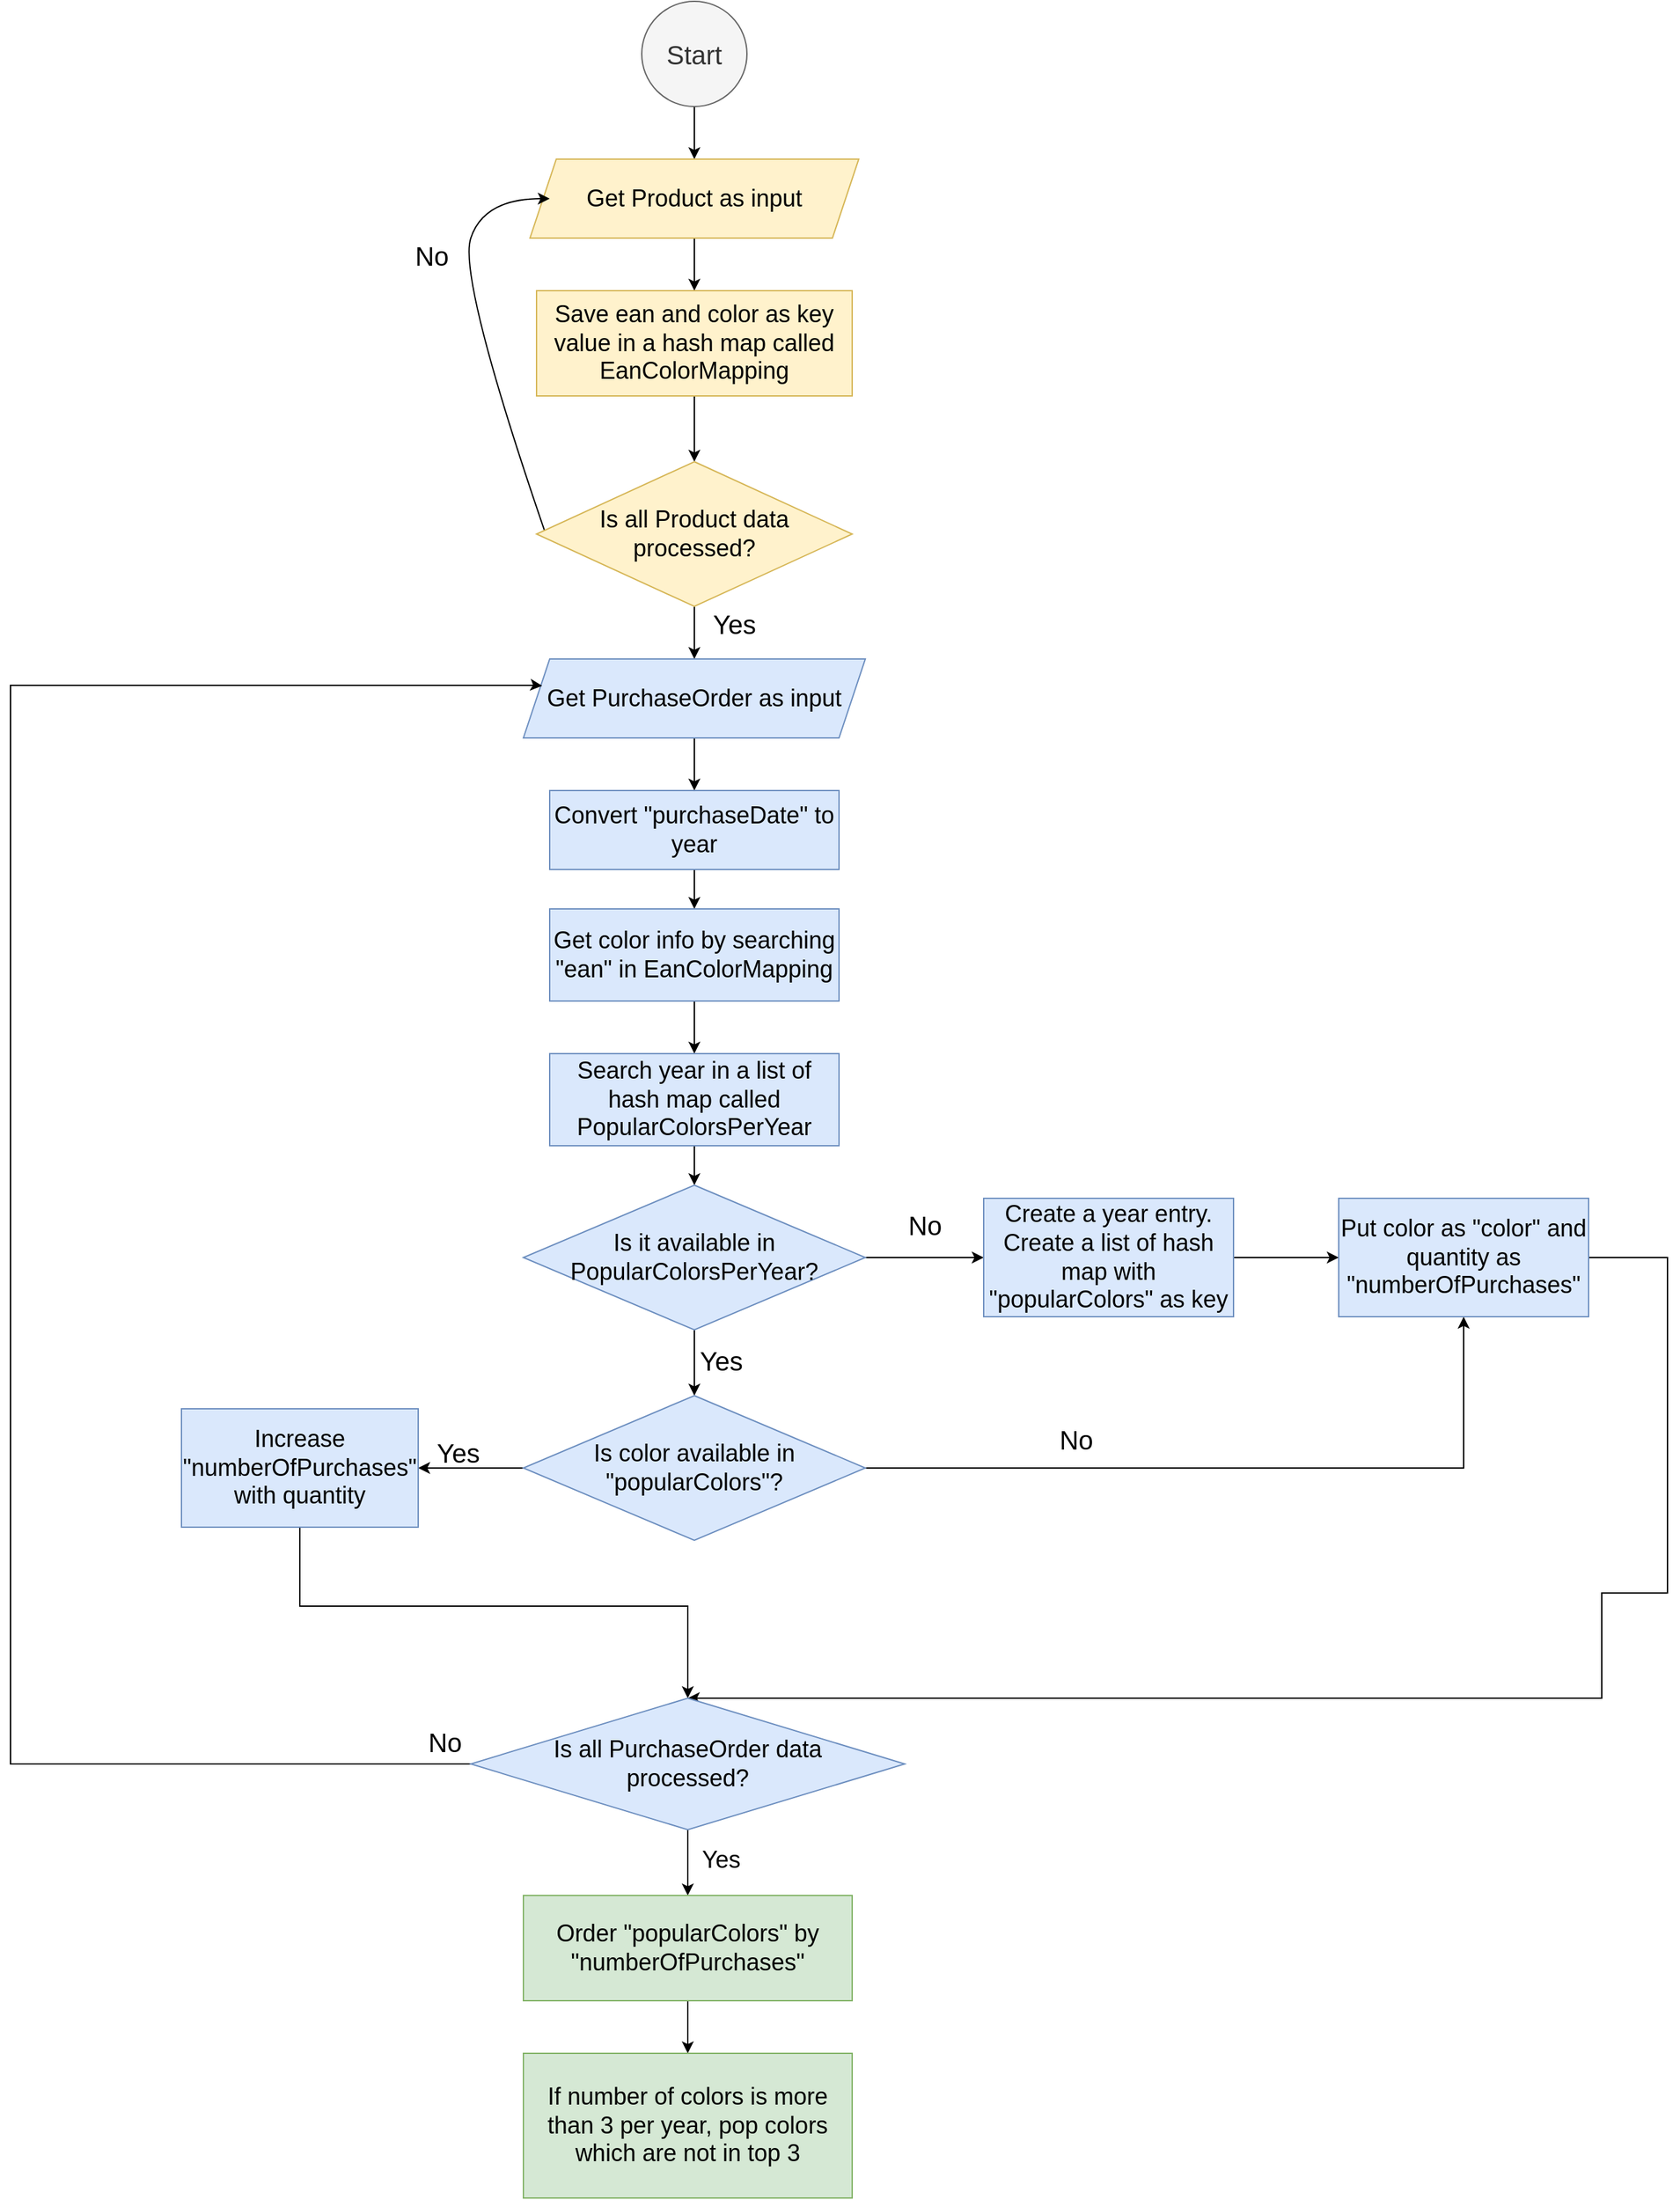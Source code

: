 <mxfile version="21.6.6" type="device">
  <diagram id="C5RBs43oDa-KdzZeNtuy" name="Page-1">
    <mxGraphModel dx="2411" dy="2264" grid="1" gridSize="10" guides="1" tooltips="1" connect="1" arrows="1" fold="1" page="1" pageScale="1" pageWidth="827" pageHeight="1169" math="0" shadow="0">
      <root>
        <mxCell id="WIyWlLk6GJQsqaUBKTNV-0" />
        <mxCell id="WIyWlLk6GJQsqaUBKTNV-1" parent="WIyWlLk6GJQsqaUBKTNV-0" />
        <mxCell id="du02gfWpDlxJfTeIUDaQ-2" style="edgeStyle=orthogonalEdgeStyle;rounded=0;orthogonalLoop=1;jettySize=auto;html=1;entryX=0.5;entryY=0;entryDx=0;entryDy=0;" edge="1" parent="WIyWlLk6GJQsqaUBKTNV-1" source="du02gfWpDlxJfTeIUDaQ-0" target="du02gfWpDlxJfTeIUDaQ-1">
          <mxGeometry relative="1" as="geometry" />
        </mxCell>
        <mxCell id="du02gfWpDlxJfTeIUDaQ-0" value="&lt;font style=&quot;font-size: 20px;&quot;&gt;Start&lt;/font&gt;" style="ellipse;whiteSpace=wrap;html=1;aspect=fixed;fillColor=#f5f5f5;fontColor=#333333;strokeColor=#666666;" vertex="1" parent="WIyWlLk6GJQsqaUBKTNV-1">
          <mxGeometry x="-170" y="40" width="80" height="80" as="geometry" />
        </mxCell>
        <mxCell id="du02gfWpDlxJfTeIUDaQ-4" value="" style="edgeStyle=orthogonalEdgeStyle;rounded=0;orthogonalLoop=1;jettySize=auto;html=1;" edge="1" parent="WIyWlLk6GJQsqaUBKTNV-1" source="du02gfWpDlxJfTeIUDaQ-1" target="du02gfWpDlxJfTeIUDaQ-3">
          <mxGeometry relative="1" as="geometry" />
        </mxCell>
        <mxCell id="du02gfWpDlxJfTeIUDaQ-1" value="&lt;font style=&quot;font-size: 18px;&quot;&gt;Get Product as input&lt;/font&gt;" style="shape=parallelogram;perimeter=parallelogramPerimeter;whiteSpace=wrap;html=1;fixedSize=1;fillColor=#fff2cc;strokeColor=#d6b656;" vertex="1" parent="WIyWlLk6GJQsqaUBKTNV-1">
          <mxGeometry x="-255" y="160" width="250" height="60" as="geometry" />
        </mxCell>
        <mxCell id="du02gfWpDlxJfTeIUDaQ-12" value="" style="edgeStyle=orthogonalEdgeStyle;rounded=0;orthogonalLoop=1;jettySize=auto;html=1;" edge="1" parent="WIyWlLk6GJQsqaUBKTNV-1" source="du02gfWpDlxJfTeIUDaQ-3" target="du02gfWpDlxJfTeIUDaQ-11">
          <mxGeometry relative="1" as="geometry" />
        </mxCell>
        <mxCell id="du02gfWpDlxJfTeIUDaQ-3" value="&lt;font style=&quot;font-size: 18px;&quot;&gt;Save ean and color as key value in a hash map called EanColorMapping&lt;/font&gt;" style="whiteSpace=wrap;html=1;fillColor=#fff2cc;strokeColor=#d6b656;" vertex="1" parent="WIyWlLk6GJQsqaUBKTNV-1">
          <mxGeometry x="-250" y="260" width="240" height="80" as="geometry" />
        </mxCell>
        <mxCell id="du02gfWpDlxJfTeIUDaQ-9" value="" style="curved=1;endArrow=classic;html=1;rounded=0;exitX=0.029;exitY=0.5;exitDx=0;exitDy=0;exitPerimeter=0;" edge="1" parent="WIyWlLk6GJQsqaUBKTNV-1" source="du02gfWpDlxJfTeIUDaQ-11">
          <mxGeometry width="50" height="50" relative="1" as="geometry">
            <mxPoint x="-290" y="290" as="sourcePoint" />
            <mxPoint x="-240" y="190" as="targetPoint" />
            <Array as="points">
              <mxPoint x="-310" y="250" />
              <mxPoint x="-290" y="190" />
            </Array>
          </mxGeometry>
        </mxCell>
        <mxCell id="du02gfWpDlxJfTeIUDaQ-10" value="&lt;font style=&quot;font-size: 20px;&quot;&gt;No&lt;/font&gt;" style="text;html=1;align=center;verticalAlign=middle;resizable=0;points=[];autosize=1;strokeColor=none;fillColor=none;" vertex="1" parent="WIyWlLk6GJQsqaUBKTNV-1">
          <mxGeometry x="-355" y="213" width="50" height="40" as="geometry" />
        </mxCell>
        <mxCell id="du02gfWpDlxJfTeIUDaQ-14" value="" style="edgeStyle=orthogonalEdgeStyle;rounded=0;orthogonalLoop=1;jettySize=auto;html=1;" edge="1" parent="WIyWlLk6GJQsqaUBKTNV-1" source="du02gfWpDlxJfTeIUDaQ-11">
          <mxGeometry relative="1" as="geometry">
            <mxPoint x="-130" y="540" as="targetPoint" />
          </mxGeometry>
        </mxCell>
        <mxCell id="du02gfWpDlxJfTeIUDaQ-11" value="&lt;font style=&quot;font-size: 18px;&quot;&gt;Is all Product data processed?&lt;/font&gt;" style="rhombus;whiteSpace=wrap;html=1;fillColor=#fff2cc;strokeColor=#d6b656;" vertex="1" parent="WIyWlLk6GJQsqaUBKTNV-1">
          <mxGeometry x="-250" y="390" width="240" height="110" as="geometry" />
        </mxCell>
        <mxCell id="du02gfWpDlxJfTeIUDaQ-18" value="" style="edgeStyle=orthogonalEdgeStyle;rounded=0;orthogonalLoop=1;jettySize=auto;html=1;" edge="1" parent="WIyWlLk6GJQsqaUBKTNV-1" source="du02gfWpDlxJfTeIUDaQ-15" target="du02gfWpDlxJfTeIUDaQ-17">
          <mxGeometry relative="1" as="geometry" />
        </mxCell>
        <mxCell id="du02gfWpDlxJfTeIUDaQ-15" value="&lt;font style=&quot;font-size: 18px;&quot;&gt;Get PurchaseOrder as input&lt;/font&gt;" style="shape=parallelogram;perimeter=parallelogramPerimeter;whiteSpace=wrap;html=1;fixedSize=1;fillColor=#dae8fc;strokeColor=#6c8ebf;" vertex="1" parent="WIyWlLk6GJQsqaUBKTNV-1">
          <mxGeometry x="-260" y="540" width="260" height="60" as="geometry" />
        </mxCell>
        <mxCell id="du02gfWpDlxJfTeIUDaQ-16" value="&lt;font style=&quot;font-size: 20px;&quot;&gt;Yes&lt;/font&gt;" style="text;html=1;align=center;verticalAlign=middle;resizable=0;points=[];autosize=1;strokeColor=none;fillColor=none;" vertex="1" parent="WIyWlLk6GJQsqaUBKTNV-1">
          <mxGeometry x="-130" y="493" width="60" height="40" as="geometry" />
        </mxCell>
        <mxCell id="du02gfWpDlxJfTeIUDaQ-21" value="" style="edgeStyle=orthogonalEdgeStyle;rounded=0;orthogonalLoop=1;jettySize=auto;html=1;" edge="1" parent="WIyWlLk6GJQsqaUBKTNV-1" source="du02gfWpDlxJfTeIUDaQ-17" target="du02gfWpDlxJfTeIUDaQ-20">
          <mxGeometry relative="1" as="geometry" />
        </mxCell>
        <mxCell id="du02gfWpDlxJfTeIUDaQ-17" value="&lt;font style=&quot;font-size: 18px;&quot;&gt;Convert &quot;purchaseDate&quot; to year&lt;/font&gt;" style="whiteSpace=wrap;html=1;fillColor=#dae8fc;strokeColor=#6c8ebf;" vertex="1" parent="WIyWlLk6GJQsqaUBKTNV-1">
          <mxGeometry x="-240" y="640" width="220" height="60" as="geometry" />
        </mxCell>
        <mxCell id="du02gfWpDlxJfTeIUDaQ-23" value="" style="edgeStyle=orthogonalEdgeStyle;rounded=0;orthogonalLoop=1;jettySize=auto;html=1;" edge="1" parent="WIyWlLk6GJQsqaUBKTNV-1" source="du02gfWpDlxJfTeIUDaQ-20" target="du02gfWpDlxJfTeIUDaQ-22">
          <mxGeometry relative="1" as="geometry" />
        </mxCell>
        <mxCell id="du02gfWpDlxJfTeIUDaQ-20" value="&lt;font style=&quot;font-size: 18px;&quot;&gt;Get color info by searching &quot;ean&quot; in EanColorMapping&lt;/font&gt;" style="whiteSpace=wrap;html=1;fillColor=#dae8fc;strokeColor=#6c8ebf;" vertex="1" parent="WIyWlLk6GJQsqaUBKTNV-1">
          <mxGeometry x="-240" y="730" width="220" height="70" as="geometry" />
        </mxCell>
        <mxCell id="du02gfWpDlxJfTeIUDaQ-25" value="" style="edgeStyle=orthogonalEdgeStyle;rounded=0;orthogonalLoop=1;jettySize=auto;html=1;" edge="1" parent="WIyWlLk6GJQsqaUBKTNV-1" source="du02gfWpDlxJfTeIUDaQ-22" target="du02gfWpDlxJfTeIUDaQ-24">
          <mxGeometry relative="1" as="geometry" />
        </mxCell>
        <mxCell id="du02gfWpDlxJfTeIUDaQ-22" value="&lt;font style=&quot;font-size: 18px;&quot;&gt;Search year in a list of hash map called PopularColorsPerYear&lt;/font&gt;" style="whiteSpace=wrap;html=1;fillColor=#dae8fc;strokeColor=#6c8ebf;" vertex="1" parent="WIyWlLk6GJQsqaUBKTNV-1">
          <mxGeometry x="-240" y="840" width="220" height="70" as="geometry" />
        </mxCell>
        <mxCell id="du02gfWpDlxJfTeIUDaQ-27" value="" style="edgeStyle=orthogonalEdgeStyle;rounded=0;orthogonalLoop=1;jettySize=auto;html=1;" edge="1" parent="WIyWlLk6GJQsqaUBKTNV-1" source="du02gfWpDlxJfTeIUDaQ-24" target="du02gfWpDlxJfTeIUDaQ-26">
          <mxGeometry relative="1" as="geometry" />
        </mxCell>
        <mxCell id="du02gfWpDlxJfTeIUDaQ-37" value="" style="edgeStyle=orthogonalEdgeStyle;rounded=0;orthogonalLoop=1;jettySize=auto;html=1;" edge="1" parent="WIyWlLk6GJQsqaUBKTNV-1" source="du02gfWpDlxJfTeIUDaQ-24" target="du02gfWpDlxJfTeIUDaQ-36">
          <mxGeometry relative="1" as="geometry" />
        </mxCell>
        <mxCell id="du02gfWpDlxJfTeIUDaQ-24" value="&lt;font style=&quot;font-size: 18px;&quot;&gt;Is it available in PopularColorsPerYear?&lt;/font&gt;" style="rhombus;whiteSpace=wrap;html=1;fillColor=#dae8fc;strokeColor=#6c8ebf;" vertex="1" parent="WIyWlLk6GJQsqaUBKTNV-1">
          <mxGeometry x="-260" y="940" width="260" height="110" as="geometry" />
        </mxCell>
        <mxCell id="du02gfWpDlxJfTeIUDaQ-45" value="" style="edgeStyle=orthogonalEdgeStyle;rounded=0;orthogonalLoop=1;jettySize=auto;html=1;" edge="1" parent="WIyWlLk6GJQsqaUBKTNV-1" source="du02gfWpDlxJfTeIUDaQ-26" target="du02gfWpDlxJfTeIUDaQ-44">
          <mxGeometry relative="1" as="geometry" />
        </mxCell>
        <mxCell id="du02gfWpDlxJfTeIUDaQ-26" value="&lt;font style=&quot;font-size: 18px;&quot;&gt;Create a year entry. &lt;br&gt;Create a list of hash map with &quot;popularColors&quot; as key&lt;/font&gt;" style="whiteSpace=wrap;html=1;fillColor=#dae8fc;strokeColor=#6c8ebf;" vertex="1" parent="WIyWlLk6GJQsqaUBKTNV-1">
          <mxGeometry x="90" y="950" width="190" height="90" as="geometry" />
        </mxCell>
        <mxCell id="du02gfWpDlxJfTeIUDaQ-28" value="&lt;font style=&quot;font-size: 20px;&quot;&gt;No&lt;/font&gt;" style="text;html=1;align=center;verticalAlign=middle;resizable=0;points=[];autosize=1;strokeColor=none;fillColor=none;" vertex="1" parent="WIyWlLk6GJQsqaUBKTNV-1">
          <mxGeometry x="20" y="950" width="50" height="40" as="geometry" />
        </mxCell>
        <mxCell id="du02gfWpDlxJfTeIUDaQ-40" value="" style="edgeStyle=orthogonalEdgeStyle;rounded=0;orthogonalLoop=1;jettySize=auto;html=1;" edge="1" parent="WIyWlLk6GJQsqaUBKTNV-1" source="du02gfWpDlxJfTeIUDaQ-36" target="du02gfWpDlxJfTeIUDaQ-39">
          <mxGeometry relative="1" as="geometry" />
        </mxCell>
        <mxCell id="du02gfWpDlxJfTeIUDaQ-46" style="edgeStyle=orthogonalEdgeStyle;rounded=0;orthogonalLoop=1;jettySize=auto;html=1;" edge="1" parent="WIyWlLk6GJQsqaUBKTNV-1" source="du02gfWpDlxJfTeIUDaQ-36" target="du02gfWpDlxJfTeIUDaQ-44">
          <mxGeometry relative="1" as="geometry" />
        </mxCell>
        <mxCell id="du02gfWpDlxJfTeIUDaQ-36" value="&lt;font style=&quot;font-size: 18px;&quot;&gt;Is color available in &quot;popularColors&quot;?&lt;/font&gt;" style="rhombus;whiteSpace=wrap;html=1;fillColor=#dae8fc;strokeColor=#6c8ebf;" vertex="1" parent="WIyWlLk6GJQsqaUBKTNV-1">
          <mxGeometry x="-260" y="1100" width="260" height="110" as="geometry" />
        </mxCell>
        <mxCell id="du02gfWpDlxJfTeIUDaQ-38" value="&lt;font style=&quot;font-size: 20px;&quot;&gt;Yes&lt;/font&gt;" style="text;html=1;align=center;verticalAlign=middle;resizable=0;points=[];autosize=1;strokeColor=none;fillColor=none;" vertex="1" parent="WIyWlLk6GJQsqaUBKTNV-1">
          <mxGeometry x="-140" y="1053" width="60" height="40" as="geometry" />
        </mxCell>
        <mxCell id="du02gfWpDlxJfTeIUDaQ-50" style="edgeStyle=orthogonalEdgeStyle;rounded=0;orthogonalLoop=1;jettySize=auto;html=1;entryX=0.5;entryY=0;entryDx=0;entryDy=0;" edge="1" parent="WIyWlLk6GJQsqaUBKTNV-1" source="du02gfWpDlxJfTeIUDaQ-39" target="du02gfWpDlxJfTeIUDaQ-49">
          <mxGeometry relative="1" as="geometry">
            <mxPoint x="-350" y="1310" as="targetPoint" />
            <Array as="points">
              <mxPoint x="-430" y="1260" />
              <mxPoint x="-135" y="1260" />
            </Array>
          </mxGeometry>
        </mxCell>
        <mxCell id="du02gfWpDlxJfTeIUDaQ-39" value="&lt;font style=&quot;font-size: 18px;&quot;&gt;Increase &quot;numberOfPurchases&quot; with quantity&lt;/font&gt;" style="whiteSpace=wrap;html=1;fillColor=#dae8fc;strokeColor=#6c8ebf;" vertex="1" parent="WIyWlLk6GJQsqaUBKTNV-1">
          <mxGeometry x="-520" y="1110" width="180" height="90" as="geometry" />
        </mxCell>
        <mxCell id="du02gfWpDlxJfTeIUDaQ-41" value="&lt;font style=&quot;font-size: 20px;&quot;&gt;Yes&lt;/font&gt;" style="text;html=1;align=center;verticalAlign=middle;resizable=0;points=[];autosize=1;strokeColor=none;fillColor=none;" vertex="1" parent="WIyWlLk6GJQsqaUBKTNV-1">
          <mxGeometry x="-340" y="1123" width="60" height="40" as="geometry" />
        </mxCell>
        <mxCell id="du02gfWpDlxJfTeIUDaQ-51" style="edgeStyle=orthogonalEdgeStyle;rounded=0;orthogonalLoop=1;jettySize=auto;html=1;entryX=0.5;entryY=0;entryDx=0;entryDy=0;" edge="1" parent="WIyWlLk6GJQsqaUBKTNV-1" source="du02gfWpDlxJfTeIUDaQ-44" target="du02gfWpDlxJfTeIUDaQ-49">
          <mxGeometry relative="1" as="geometry">
            <mxPoint x="560" y="1320" as="targetPoint" />
            <Array as="points">
              <mxPoint x="610" y="995" />
              <mxPoint x="610" y="1250" />
              <mxPoint x="560" y="1250" />
              <mxPoint x="560" y="1330" />
            </Array>
          </mxGeometry>
        </mxCell>
        <mxCell id="du02gfWpDlxJfTeIUDaQ-44" value="&lt;font style=&quot;font-size: 18px;&quot;&gt;Put color as &quot;color&quot; and quantity as &quot;numberOfPurchases&quot;&lt;/font&gt;" style="whiteSpace=wrap;html=1;fillColor=#dae8fc;strokeColor=#6c8ebf;" vertex="1" parent="WIyWlLk6GJQsqaUBKTNV-1">
          <mxGeometry x="360" y="950" width="190" height="90" as="geometry" />
        </mxCell>
        <mxCell id="du02gfWpDlxJfTeIUDaQ-47" value="&lt;font style=&quot;font-size: 20px;&quot;&gt;No&lt;/font&gt;" style="text;html=1;align=center;verticalAlign=middle;resizable=0;points=[];autosize=1;strokeColor=none;fillColor=none;" vertex="1" parent="WIyWlLk6GJQsqaUBKTNV-1">
          <mxGeometry x="135" y="1113" width="50" height="40" as="geometry" />
        </mxCell>
        <mxCell id="du02gfWpDlxJfTeIUDaQ-52" style="edgeStyle=orthogonalEdgeStyle;rounded=0;orthogonalLoop=1;jettySize=auto;html=1;entryX=0.055;entryY=0.34;entryDx=0;entryDy=0;entryPerimeter=0;" edge="1" parent="WIyWlLk6GJQsqaUBKTNV-1" source="du02gfWpDlxJfTeIUDaQ-49" target="du02gfWpDlxJfTeIUDaQ-15">
          <mxGeometry relative="1" as="geometry">
            <mxPoint x="-630" y="550" as="targetPoint" />
            <Array as="points">
              <mxPoint x="-650" y="1380" />
              <mxPoint x="-650" y="560" />
              <mxPoint x="-250" y="560" />
            </Array>
          </mxGeometry>
        </mxCell>
        <mxCell id="du02gfWpDlxJfTeIUDaQ-55" value="" style="edgeStyle=orthogonalEdgeStyle;rounded=0;orthogonalLoop=1;jettySize=auto;html=1;" edge="1" parent="WIyWlLk6GJQsqaUBKTNV-1" source="du02gfWpDlxJfTeIUDaQ-49" target="du02gfWpDlxJfTeIUDaQ-54">
          <mxGeometry relative="1" as="geometry" />
        </mxCell>
        <mxCell id="du02gfWpDlxJfTeIUDaQ-49" value="&lt;font style=&quot;font-size: 18px;&quot;&gt;Is all PurchaseOrder data &lt;br&gt;processed?&lt;/font&gt;" style="rhombus;whiteSpace=wrap;html=1;fillColor=#dae8fc;strokeColor=#6c8ebf;" vertex="1" parent="WIyWlLk6GJQsqaUBKTNV-1">
          <mxGeometry x="-300" y="1330" width="330" height="100" as="geometry" />
        </mxCell>
        <mxCell id="du02gfWpDlxJfTeIUDaQ-53" value="&lt;font style=&quot;font-size: 20px;&quot;&gt;No&lt;/font&gt;" style="text;html=1;align=center;verticalAlign=middle;resizable=0;points=[];autosize=1;strokeColor=none;fillColor=none;" vertex="1" parent="WIyWlLk6GJQsqaUBKTNV-1">
          <mxGeometry x="-345" y="1343" width="50" height="40" as="geometry" />
        </mxCell>
        <mxCell id="du02gfWpDlxJfTeIUDaQ-58" value="" style="edgeStyle=orthogonalEdgeStyle;rounded=0;orthogonalLoop=1;jettySize=auto;html=1;" edge="1" parent="WIyWlLk6GJQsqaUBKTNV-1" source="du02gfWpDlxJfTeIUDaQ-54" target="du02gfWpDlxJfTeIUDaQ-57">
          <mxGeometry relative="1" as="geometry" />
        </mxCell>
        <mxCell id="du02gfWpDlxJfTeIUDaQ-54" value="&lt;font style=&quot;font-size: 18px;&quot;&gt;Order &quot;popularColors&quot; by &quot;numberOfPurchases&quot;&lt;/font&gt;" style="whiteSpace=wrap;html=1;fillColor=#d5e8d4;strokeColor=#82b366;" vertex="1" parent="WIyWlLk6GJQsqaUBKTNV-1">
          <mxGeometry x="-260" y="1480" width="250" height="80" as="geometry" />
        </mxCell>
        <mxCell id="du02gfWpDlxJfTeIUDaQ-56" value="&lt;font style=&quot;font-size: 18px;&quot;&gt;Yes&lt;/font&gt;" style="text;html=1;align=center;verticalAlign=middle;resizable=0;points=[];autosize=1;strokeColor=none;fillColor=none;" vertex="1" parent="WIyWlLk6GJQsqaUBKTNV-1">
          <mxGeometry x="-135" y="1433" width="50" height="40" as="geometry" />
        </mxCell>
        <mxCell id="du02gfWpDlxJfTeIUDaQ-57" value="&lt;font style=&quot;font-size: 18px;&quot;&gt;If number of colors is more than 3 per year, pop colors which are not in top 3&lt;/font&gt;" style="whiteSpace=wrap;html=1;fillColor=#d5e8d4;strokeColor=#82b366;" vertex="1" parent="WIyWlLk6GJQsqaUBKTNV-1">
          <mxGeometry x="-260" y="1600" width="250" height="110" as="geometry" />
        </mxCell>
      </root>
    </mxGraphModel>
  </diagram>
</mxfile>

